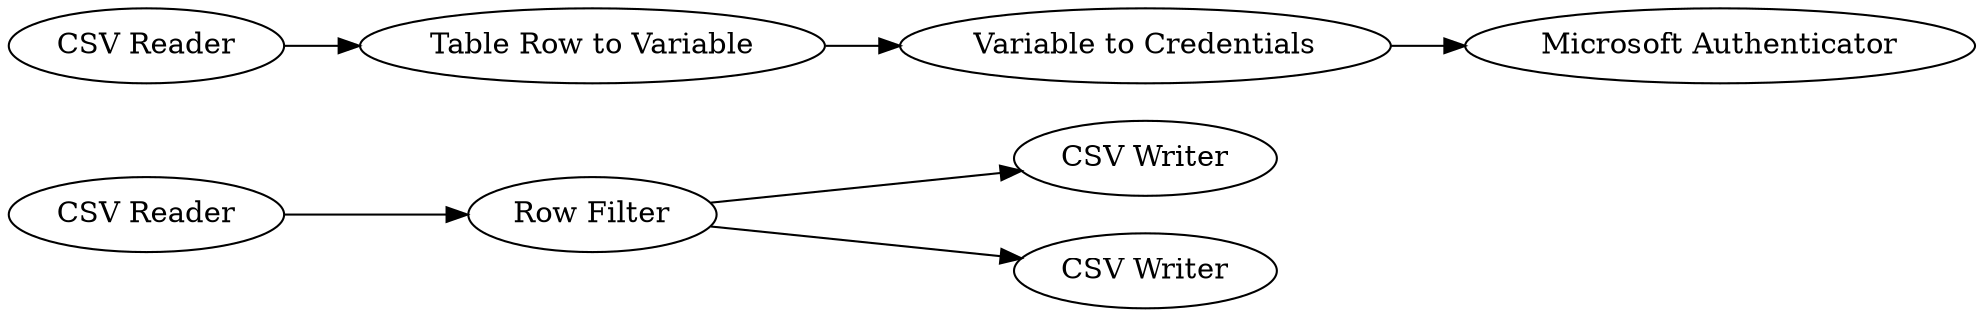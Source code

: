 digraph {
	9 [label="CSV Reader"]
	10 [label="Row Filter"]
	11 [label="CSV Writer"]
	12 [label="CSV Writer"]
	13 [label="Variable to Credentials"]
	14 [label="CSV Reader"]
	16 [label="Table Row to Variable"]
	17 [label="Microsoft Authenticator"]
	9 -> 10
	10 -> 11
	10 -> 12
	13 -> 17
	14 -> 16
	16 -> 13
	rankdir=LR
}
